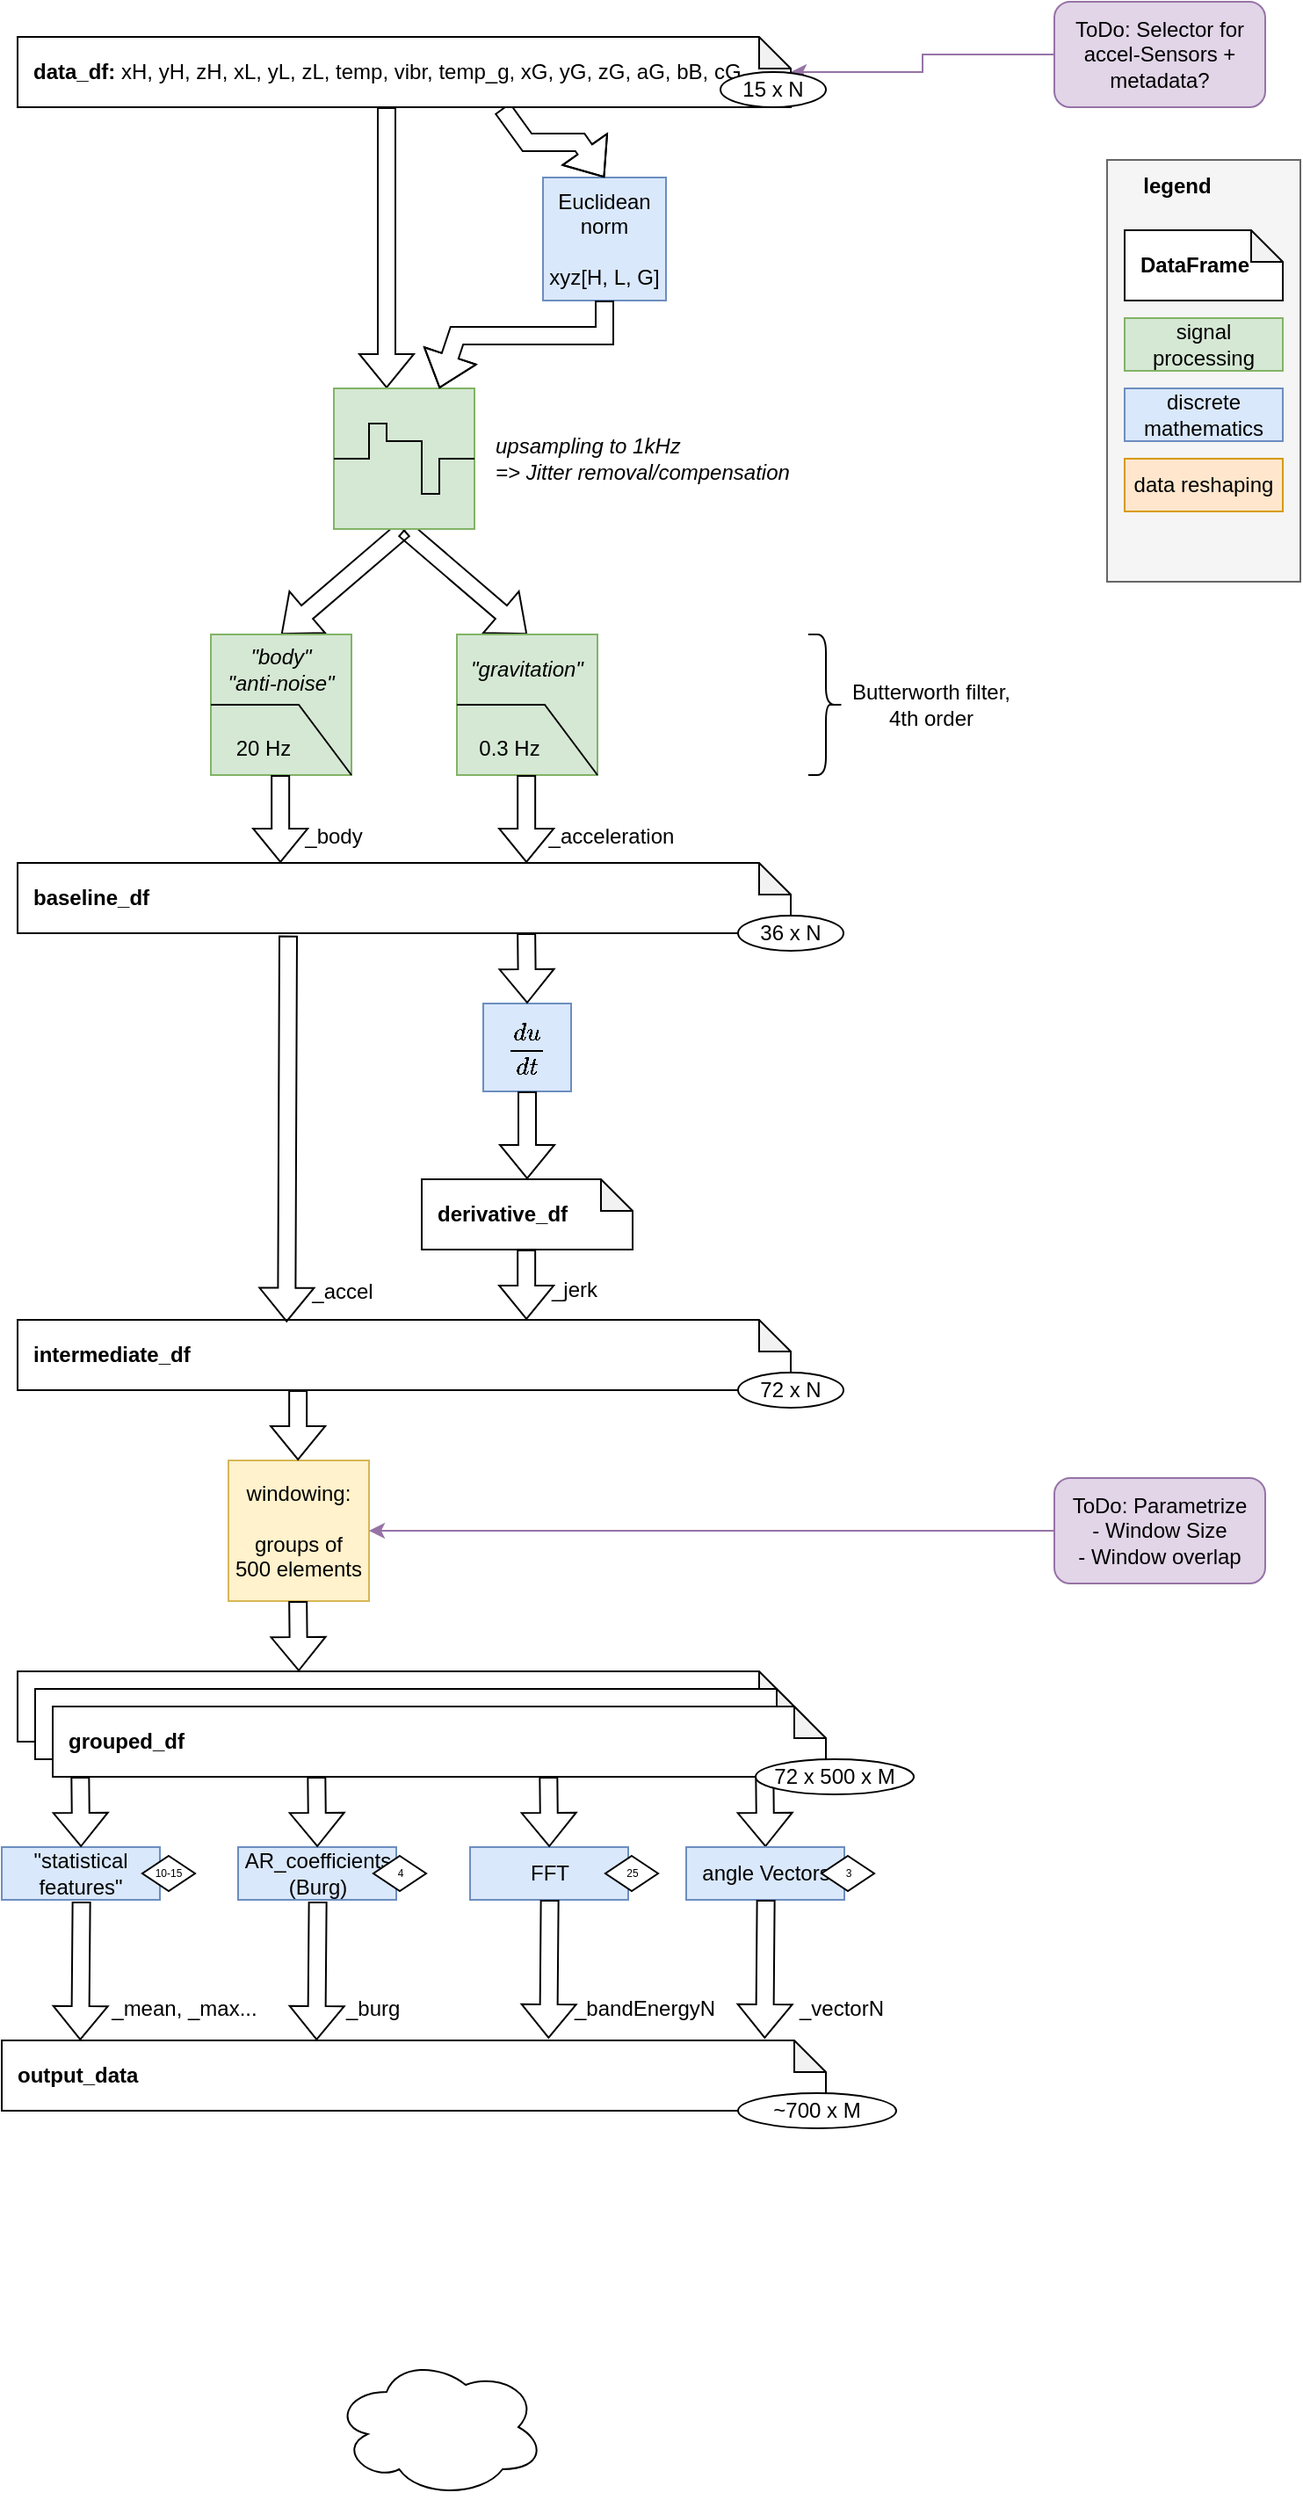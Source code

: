 <mxfile version="24.0.7" type="device">
  <diagram name="Seite-1" id="sj4EXjGZOrWwDYAaoV_3">
    <mxGraphModel dx="989" dy="527" grid="1" gridSize="10" guides="1" tooltips="1" connect="1" arrows="1" fold="1" page="1" pageScale="1" pageWidth="827" pageHeight="1169" math="1" shadow="0">
      <root>
        <mxCell id="0" />
        <mxCell id="1" parent="0" />
        <mxCell id="54EDCSOPWLiwDXKKk0cn-89" value="" style="shape=flexArrow;endArrow=classic;html=1;rounded=0;" edge="1" parent="1">
          <mxGeometry width="50" height="50" relative="1" as="geometry">
            <mxPoint x="505.16" y="1030" as="sourcePoint" />
            <mxPoint x="505.58" y="1070" as="targetPoint" />
          </mxGeometry>
        </mxCell>
        <mxCell id="54EDCSOPWLiwDXKKk0cn-55" value="" style="rounded=0;whiteSpace=wrap;html=1;fillColor=#f5f5f5;fontColor=#333333;strokeColor=#666666;" vertex="1" parent="1">
          <mxGeometry x="700" y="110" width="110" height="240" as="geometry" />
        </mxCell>
        <mxCell id="54EDCSOPWLiwDXKKk0cn-10" value="" style="shape=flexArrow;endArrow=classic;html=1;rounded=0;exitX=0.5;exitY=1;exitDx=0;exitDy=0;entryX=0.5;entryY=0;entryDx=0;entryDy=0;" edge="1" parent="1" source="54EDCSOPWLiwDXKKk0cn-8" target="54EDCSOPWLiwDXKKk0cn-11">
          <mxGeometry width="50" height="50" relative="1" as="geometry">
            <mxPoint x="275" y="400" as="sourcePoint" />
            <mxPoint x="325" y="350" as="targetPoint" />
          </mxGeometry>
        </mxCell>
        <mxCell id="54EDCSOPWLiwDXKKk0cn-13" value="" style="shape=flexArrow;endArrow=classic;html=1;rounded=0;entryX=0.5;entryY=0;entryDx=0;entryDy=0;" edge="1" parent="1" target="54EDCSOPWLiwDXKKk0cn-12">
          <mxGeometry width="50" height="50" relative="1" as="geometry">
            <mxPoint x="300" y="320" as="sourcePoint" />
            <mxPoint x="440" y="430" as="targetPoint" />
          </mxGeometry>
        </mxCell>
        <mxCell id="54EDCSOPWLiwDXKKk0cn-6" style="edgeStyle=orthogonalEdgeStyle;rounded=0;orthogonalLoop=1;jettySize=auto;html=1;exitX=0;exitY=0.5;exitDx=0;exitDy=0;fillColor=#e1d5e7;strokeColor=#9673a6;" edge="1" parent="1" source="54EDCSOPWLiwDXKKk0cn-5" target="54EDCSOPWLiwDXKKk0cn-2">
          <mxGeometry relative="1" as="geometry" />
        </mxCell>
        <mxCell id="54EDCSOPWLiwDXKKk0cn-5" value="ToDo: Selector for accel-Sensors + metadata?" style="rounded=1;whiteSpace=wrap;html=1;fillColor=#e1d5e7;strokeColor=#9673a6;" vertex="1" parent="1">
          <mxGeometry x="670" y="20" width="120" height="60" as="geometry" />
        </mxCell>
        <mxCell id="54EDCSOPWLiwDXKKk0cn-7" value="" style="shape=flexArrow;endArrow=classic;html=1;rounded=0;exitX=0.5;exitY=1;exitDx=0;exitDy=0;exitPerimeter=0;entryX=0.5;entryY=0;entryDx=0;entryDy=0;" edge="1" parent="1">
          <mxGeometry width="50" height="50" relative="1" as="geometry">
            <mxPoint x="290" y="80" as="sourcePoint" />
            <mxPoint x="290" y="240.0" as="targetPoint" />
          </mxGeometry>
        </mxCell>
        <mxCell id="54EDCSOPWLiwDXKKk0cn-8" value="" style="whiteSpace=wrap;html=1;aspect=fixed;fillColor=#d5e8d4;strokeColor=#82b366;" vertex="1" parent="1">
          <mxGeometry x="260" y="240" width="80" height="80" as="geometry" />
        </mxCell>
        <mxCell id="54EDCSOPWLiwDXKKk0cn-9" value="&lt;div&gt;upsampling to 1kHz&lt;/div&gt;&lt;div&gt;=&amp;gt; Jitter removal/compensation&lt;/div&gt;" style="text;html=1;align=left;verticalAlign=middle;whiteSpace=wrap;rounded=0;fontStyle=2" vertex="1" parent="1">
          <mxGeometry x="350" y="265" width="200" height="30" as="geometry" />
        </mxCell>
        <mxCell id="54EDCSOPWLiwDXKKk0cn-11" value="" style="whiteSpace=wrap;html=1;aspect=fixed;fillColor=#d5e8d4;strokeColor=#82b366;" vertex="1" parent="1">
          <mxGeometry x="190" y="380" width="80" height="80" as="geometry" />
        </mxCell>
        <mxCell id="54EDCSOPWLiwDXKKk0cn-12" value="" style="whiteSpace=wrap;html=1;aspect=fixed;fillColor=#d5e8d4;strokeColor=#82b366;" vertex="1" parent="1">
          <mxGeometry x="330" y="380" width="80" height="80" as="geometry" />
        </mxCell>
        <mxCell id="54EDCSOPWLiwDXKKk0cn-15" value="" style="endArrow=none;html=1;rounded=0;exitX=0;exitY=0.5;exitDx=0;exitDy=0;" edge="1" parent="1" source="54EDCSOPWLiwDXKKk0cn-11">
          <mxGeometry width="50" height="50" relative="1" as="geometry">
            <mxPoint x="220" y="510" as="sourcePoint" />
            <mxPoint x="270" y="460" as="targetPoint" />
            <Array as="points">
              <mxPoint x="240" y="420" />
            </Array>
          </mxGeometry>
        </mxCell>
        <mxCell id="54EDCSOPWLiwDXKKk0cn-16" value="" style="endArrow=none;html=1;rounded=0;exitX=0;exitY=0.5;exitDx=0;exitDy=0;" edge="1" parent="1">
          <mxGeometry width="50" height="50" relative="1" as="geometry">
            <mxPoint x="330" y="420" as="sourcePoint" />
            <mxPoint x="410" y="460" as="targetPoint" />
            <Array as="points">
              <mxPoint x="380" y="420" />
            </Array>
          </mxGeometry>
        </mxCell>
        <mxCell id="54EDCSOPWLiwDXKKk0cn-17" value="20 Hz" style="text;html=1;align=center;verticalAlign=middle;whiteSpace=wrap;rounded=0;" vertex="1" parent="1">
          <mxGeometry x="190" y="430" width="60" height="30" as="geometry" />
        </mxCell>
        <mxCell id="54EDCSOPWLiwDXKKk0cn-18" value="0.3 Hz" style="text;html=1;align=center;verticalAlign=middle;whiteSpace=wrap;rounded=0;" vertex="1" parent="1">
          <mxGeometry x="330" y="430" width="60" height="30" as="geometry" />
        </mxCell>
        <mxCell id="54EDCSOPWLiwDXKKk0cn-19" value="&lt;div&gt;&quot;body&quot;&lt;br&gt;&lt;/div&gt;&lt;div&gt;&quot;anti-noise&quot;&lt;/div&gt;" style="text;html=1;align=center;verticalAlign=middle;whiteSpace=wrap;rounded=0;fontStyle=2" vertex="1" parent="1">
          <mxGeometry x="190" y="380" width="80" height="40" as="geometry" />
        </mxCell>
        <mxCell id="54EDCSOPWLiwDXKKk0cn-20" value="&quot;gravitation&quot;" style="text;html=1;align=center;verticalAlign=middle;whiteSpace=wrap;rounded=0;fontStyle=2" vertex="1" parent="1">
          <mxGeometry x="330" y="380" width="80" height="40" as="geometry" />
        </mxCell>
        <mxCell id="54EDCSOPWLiwDXKKk0cn-21" value="" style="endArrow=none;html=1;rounded=0;exitX=1;exitY=0.5;exitDx=0;exitDy=0;" edge="1" parent="1" source="54EDCSOPWLiwDXKKk0cn-8">
          <mxGeometry width="50" height="50" relative="1" as="geometry">
            <mxPoint x="210" y="330" as="sourcePoint" />
            <mxPoint x="260" y="280" as="targetPoint" />
            <Array as="points">
              <mxPoint x="330" y="280" />
              <mxPoint x="320" y="280" />
              <mxPoint x="320" y="300" />
              <mxPoint x="310" y="300" />
              <mxPoint x="310" y="270" />
              <mxPoint x="290" y="270" />
              <mxPoint x="290" y="260" />
              <mxPoint x="280" y="260" />
              <mxPoint x="280" y="280" />
            </Array>
          </mxGeometry>
        </mxCell>
        <mxCell id="54EDCSOPWLiwDXKKk0cn-22" value="" style="shape=flexArrow;endArrow=classic;html=1;rounded=0;" edge="1" parent="1">
          <mxGeometry width="50" height="50" relative="1" as="geometry">
            <mxPoint x="229.58" y="460" as="sourcePoint" />
            <mxPoint x="229.58" y="510" as="targetPoint" />
          </mxGeometry>
        </mxCell>
        <mxCell id="54EDCSOPWLiwDXKKk0cn-23" value="" style="shape=flexArrow;endArrow=classic;html=1;rounded=0;" edge="1" parent="1">
          <mxGeometry width="50" height="50" relative="1" as="geometry">
            <mxPoint x="369.58" y="460" as="sourcePoint" />
            <mxPoint x="369.58" y="510" as="targetPoint" />
          </mxGeometry>
        </mxCell>
        <mxCell id="54EDCSOPWLiwDXKKk0cn-24" value="&lt;div&gt;baseline_df&lt;br&gt;&lt;/div&gt;" style="shape=note;whiteSpace=wrap;html=1;backgroundOutline=1;darkOpacity=0.05;size=18;fontStyle=1;align=left;spacingLeft=7;" vertex="1" parent="1">
          <mxGeometry x="80" y="510" width="440" height="40" as="geometry" />
        </mxCell>
        <mxCell id="54EDCSOPWLiwDXKKk0cn-28" value="&lt;div&gt;Euclidean norm&lt;/div&gt;&lt;div&gt;&lt;br&gt;&lt;/div&gt;&lt;div&gt;xyz[H, L, G]&lt;br&gt;&lt;/div&gt;" style="whiteSpace=wrap;html=1;aspect=fixed;fillColor=#dae8fc;strokeColor=#6c8ebf;" vertex="1" parent="1">
          <mxGeometry x="379" y="120" width="70" height="70" as="geometry" />
        </mxCell>
        <mxCell id="54EDCSOPWLiwDXKKk0cn-29" value="" style="shape=flexArrow;endArrow=classic;html=1;rounded=0;exitX=0.627;exitY=1.013;exitDx=0;exitDy=0;exitPerimeter=0;entryX=0.5;entryY=0;entryDx=0;entryDy=0;" edge="1" parent="1" source="54EDCSOPWLiwDXKKk0cn-2" target="54EDCSOPWLiwDXKKk0cn-28">
          <mxGeometry width="50" height="50" relative="1" as="geometry">
            <mxPoint x="500" y="230" as="sourcePoint" />
            <mxPoint x="550" y="180" as="targetPoint" />
            <Array as="points">
              <mxPoint x="370" y="100" />
              <mxPoint x="400" y="100" />
            </Array>
          </mxGeometry>
        </mxCell>
        <mxCell id="54EDCSOPWLiwDXKKk0cn-30" value="" style="shape=flexArrow;endArrow=classic;html=1;rounded=0;exitX=0.5;exitY=1;exitDx=0;exitDy=0;entryX=0.75;entryY=0;entryDx=0;entryDy=0;" edge="1" parent="1" source="54EDCSOPWLiwDXKKk0cn-28" target="54EDCSOPWLiwDXKKk0cn-8">
          <mxGeometry width="50" height="50" relative="1" as="geometry">
            <mxPoint x="450" y="240" as="sourcePoint" />
            <mxPoint x="300" y="240" as="targetPoint" />
            <Array as="points">
              <mxPoint x="414" y="210" />
              <mxPoint x="330" y="210" />
            </Array>
          </mxGeometry>
        </mxCell>
        <mxCell id="54EDCSOPWLiwDXKKk0cn-2" value="&lt;div style=&quot;padding-left: 7px;&quot; align=&quot;left&quot;&gt;&lt;b&gt;data_df:&lt;/b&gt; xH, yH, zH, xL, yL, zL, temp, vibr, temp_g, xG, yG, zG, aG, bB, cG&lt;/div&gt;" style="shape=note;whiteSpace=wrap;html=1;backgroundOutline=1;darkOpacity=0.05;size=18;align=left;" vertex="1" parent="1">
          <mxGeometry x="80" y="40" width="440" height="40" as="geometry" />
        </mxCell>
        <mxCell id="54EDCSOPWLiwDXKKk0cn-3" value="15 x N" style="ellipse;whiteSpace=wrap;html=1;" vertex="1" parent="1">
          <mxGeometry x="480" y="60" width="60" height="20" as="geometry" />
        </mxCell>
        <mxCell id="54EDCSOPWLiwDXKKk0cn-31" value="36 x N" style="ellipse;whiteSpace=wrap;html=1;" vertex="1" parent="1">
          <mxGeometry x="490" y="540" width="60" height="20" as="geometry" />
        </mxCell>
        <mxCell id="54EDCSOPWLiwDXKKk0cn-32" value="intermediate_df" style="shape=note;whiteSpace=wrap;html=1;backgroundOutline=1;darkOpacity=0.05;size=18;fontStyle=1;align=left;spacingLeft=7;" vertex="1" parent="1">
          <mxGeometry x="80" y="770" width="440" height="40" as="geometry" />
        </mxCell>
        <mxCell id="54EDCSOPWLiwDXKKk0cn-33" value="72 x N" style="ellipse;whiteSpace=wrap;html=1;" vertex="1" parent="1">
          <mxGeometry x="490" y="800" width="60" height="20" as="geometry" />
        </mxCell>
        <mxCell id="54EDCSOPWLiwDXKKk0cn-35" value="$$\frac{du}{dt}$$" style="whiteSpace=wrap;html=1;aspect=fixed;fillColor=#dae8fc;strokeColor=#6c8ebf;" vertex="1" parent="1">
          <mxGeometry x="345" y="590" width="50" height="50" as="geometry" />
        </mxCell>
        <mxCell id="54EDCSOPWLiwDXKKk0cn-42" value="" style="shape=flexArrow;endArrow=classic;html=1;rounded=0;exitX=0.35;exitY=1.033;exitDx=0;exitDy=0;exitPerimeter=0;entryX=0.348;entryY=0.033;entryDx=0;entryDy=0;entryPerimeter=0;" edge="1" parent="1" source="54EDCSOPWLiwDXKKk0cn-24" target="54EDCSOPWLiwDXKKk0cn-32">
          <mxGeometry width="50" height="50" relative="1" as="geometry">
            <mxPoint x="233.58" y="680" as="sourcePoint" />
            <mxPoint x="233.58" y="730" as="targetPoint" />
          </mxGeometry>
        </mxCell>
        <mxCell id="54EDCSOPWLiwDXKKk0cn-44" value="" style="shape=flexArrow;endArrow=classic;html=1;rounded=0;" edge="1" parent="1">
          <mxGeometry width="50" height="50" relative="1" as="geometry">
            <mxPoint x="369.58" y="550" as="sourcePoint" />
            <mxPoint x="370" y="590" as="targetPoint" />
          </mxGeometry>
        </mxCell>
        <mxCell id="54EDCSOPWLiwDXKKk0cn-46" value="" style="shape=flexArrow;endArrow=classic;html=1;rounded=0;" edge="1" parent="1" target="54EDCSOPWLiwDXKKk0cn-45">
          <mxGeometry width="50" height="50" relative="1" as="geometry">
            <mxPoint x="373.58" y="720" as="sourcePoint" />
            <mxPoint x="373.58" y="770" as="targetPoint" />
          </mxGeometry>
        </mxCell>
        <mxCell id="54EDCSOPWLiwDXKKk0cn-45" value="derivative_df" style="shape=note;whiteSpace=wrap;html=1;backgroundOutline=1;darkOpacity=0.05;size=18;fontStyle=1;align=left;spacingLeft=7;" vertex="1" parent="1">
          <mxGeometry x="310" y="690" width="120" height="40" as="geometry" />
        </mxCell>
        <mxCell id="54EDCSOPWLiwDXKKk0cn-47" value="" style="shape=flexArrow;endArrow=classic;html=1;rounded=0;exitX=0.5;exitY=1;exitDx=0;exitDy=0;" edge="1" parent="1" source="54EDCSOPWLiwDXKKk0cn-35" target="54EDCSOPWLiwDXKKk0cn-45">
          <mxGeometry width="50" height="50" relative="1" as="geometry">
            <mxPoint x="450" y="670" as="sourcePoint" />
            <mxPoint x="500" y="620" as="targetPoint" />
          </mxGeometry>
        </mxCell>
        <mxCell id="54EDCSOPWLiwDXKKk0cn-48" value="" style="shape=flexArrow;endArrow=classic;html=1;rounded=0;" edge="1" parent="1">
          <mxGeometry width="50" height="50" relative="1" as="geometry">
            <mxPoint x="369.58" y="730" as="sourcePoint" />
            <mxPoint x="369.58" y="770" as="targetPoint" />
          </mxGeometry>
        </mxCell>
        <mxCell id="54EDCSOPWLiwDXKKk0cn-50" value="signal processing" style="rounded=0;whiteSpace=wrap;html=1;fillColor=#d5e8d4;strokeColor=#82b366;" vertex="1" parent="1">
          <mxGeometry x="710" y="200" width="90" height="30" as="geometry" />
        </mxCell>
        <mxCell id="54EDCSOPWLiwDXKKk0cn-51" value="discrete mathematics" style="rounded=0;whiteSpace=wrap;html=1;fillColor=#dae8fc;strokeColor=#6c8ebf;" vertex="1" parent="1">
          <mxGeometry x="710" y="240" width="90" height="30" as="geometry" />
        </mxCell>
        <mxCell id="54EDCSOPWLiwDXKKk0cn-52" value="DataFrame" style="shape=note;whiteSpace=wrap;html=1;backgroundOutline=1;darkOpacity=0.05;size=18;fontStyle=1;align=left;spacingLeft=7;" vertex="1" parent="1">
          <mxGeometry x="710" y="150" width="90" height="40" as="geometry" />
        </mxCell>
        <mxCell id="54EDCSOPWLiwDXKKk0cn-54" value="" style="shape=note;whiteSpace=wrap;html=1;backgroundOutline=1;darkOpacity=0.05;size=18;fontStyle=1;align=left;spacingLeft=7;" vertex="1" parent="1">
          <mxGeometry x="80" y="970" width="440" height="40" as="geometry" />
        </mxCell>
        <mxCell id="54EDCSOPWLiwDXKKk0cn-56" value="legend" style="text;html=1;align=center;verticalAlign=middle;whiteSpace=wrap;rounded=0;fontStyle=1" vertex="1" parent="1">
          <mxGeometry x="710" y="110" width="60" height="30" as="geometry" />
        </mxCell>
        <mxCell id="54EDCSOPWLiwDXKKk0cn-58" value="&lt;div&gt;windowing:&lt;/div&gt;&lt;div&gt;&lt;br&gt;&lt;/div&gt;&lt;div&gt;groups of&lt;/div&gt;&lt;div&gt;500 elements&lt;/div&gt;" style="whiteSpace=wrap;html=1;aspect=fixed;fillColor=#fff2cc;strokeColor=#d6b656;" vertex="1" parent="1">
          <mxGeometry x="200" y="850" width="80" height="80" as="geometry" />
        </mxCell>
        <mxCell id="54EDCSOPWLiwDXKKk0cn-59" value="data reshaping" style="rounded=0;whiteSpace=wrap;html=1;fillColor=#ffe6cc;strokeColor=#d79b00;" vertex="1" parent="1">
          <mxGeometry x="710" y="280" width="90" height="30" as="geometry" />
        </mxCell>
        <mxCell id="54EDCSOPWLiwDXKKk0cn-60" value="" style="shape=flexArrow;endArrow=classic;html=1;rounded=0;" edge="1" parent="1">
          <mxGeometry width="50" height="50" relative="1" as="geometry">
            <mxPoint x="239.58" y="810" as="sourcePoint" />
            <mxPoint x="239.58" y="850" as="targetPoint" />
          </mxGeometry>
        </mxCell>
        <mxCell id="54EDCSOPWLiwDXKKk0cn-61" value="" style="shape=note;whiteSpace=wrap;html=1;backgroundOutline=1;darkOpacity=0.05;size=18;fontStyle=0;align=left;spacingLeft=7;" vertex="1" parent="1">
          <mxGeometry x="90" y="980" width="440" height="40" as="geometry" />
        </mxCell>
        <mxCell id="54EDCSOPWLiwDXKKk0cn-62" value="grouped_df" style="shape=note;whiteSpace=wrap;html=1;backgroundOutline=1;darkOpacity=0.05;size=18;fontStyle=1;align=left;spacingLeft=7;" vertex="1" parent="1">
          <mxGeometry x="100" y="990" width="440" height="40" as="geometry" />
        </mxCell>
        <mxCell id="54EDCSOPWLiwDXKKk0cn-63" value="72 x 500 x M" style="ellipse;whiteSpace=wrap;html=1;" vertex="1" parent="1">
          <mxGeometry x="500" y="1020" width="90" height="20" as="geometry" />
        </mxCell>
        <mxCell id="54EDCSOPWLiwDXKKk0cn-64" value="" style="shape=flexArrow;endArrow=classic;html=1;rounded=0;" edge="1" parent="1">
          <mxGeometry width="50" height="50" relative="1" as="geometry">
            <mxPoint x="239.58" y="930" as="sourcePoint" />
            <mxPoint x="240" y="970" as="targetPoint" />
          </mxGeometry>
        </mxCell>
        <mxCell id="54EDCSOPWLiwDXKKk0cn-66" style="edgeStyle=orthogonalEdgeStyle;rounded=0;orthogonalLoop=1;jettySize=auto;html=1;exitX=0;exitY=0.5;exitDx=0;exitDy=0;fillColor=#e1d5e7;strokeColor=#9673a6;" edge="1" parent="1" source="54EDCSOPWLiwDXKKk0cn-65" target="54EDCSOPWLiwDXKKk0cn-58">
          <mxGeometry relative="1" as="geometry" />
        </mxCell>
        <mxCell id="54EDCSOPWLiwDXKKk0cn-65" value="&lt;div&gt;ToDo: Parametrize&lt;/div&gt;&lt;div&gt;- Window Size&lt;/div&gt;&lt;div&gt;- Window overlap&lt;br&gt;&lt;/div&gt;" style="rounded=1;whiteSpace=wrap;html=1;fillColor=#e1d5e7;strokeColor=#9673a6;" vertex="1" parent="1">
          <mxGeometry x="670" y="860" width="120" height="60" as="geometry" />
        </mxCell>
        <mxCell id="54EDCSOPWLiwDXKKk0cn-67" value="" style="shape=curlyBracket;whiteSpace=wrap;html=1;rounded=1;flipH=1;labelPosition=right;verticalLabelPosition=middle;align=left;verticalAlign=middle;" vertex="1" parent="1">
          <mxGeometry x="530" y="380" width="20" height="80" as="geometry" />
        </mxCell>
        <mxCell id="54EDCSOPWLiwDXKKk0cn-68" value="Butterworth filter, 4th order" style="text;html=1;align=center;verticalAlign=middle;whiteSpace=wrap;rounded=0;" vertex="1" parent="1">
          <mxGeometry x="550" y="405" width="100" height="30" as="geometry" />
        </mxCell>
        <mxCell id="54EDCSOPWLiwDXKKk0cn-69" value="_body" style="text;html=1;align=center;verticalAlign=middle;whiteSpace=wrap;rounded=0;" vertex="1" parent="1">
          <mxGeometry x="230" y="480" width="60" height="30" as="geometry" />
        </mxCell>
        <mxCell id="54EDCSOPWLiwDXKKk0cn-70" value="_acceleration" style="text;html=1;align=center;verticalAlign=middle;whiteSpace=wrap;rounded=0;" vertex="1" parent="1">
          <mxGeometry x="373" y="480" width="90" height="30" as="geometry" />
        </mxCell>
        <mxCell id="54EDCSOPWLiwDXKKk0cn-71" value="_accel" style="text;html=1;align=center;verticalAlign=middle;whiteSpace=wrap;rounded=0;" vertex="1" parent="1">
          <mxGeometry x="235" y="739" width="60" height="30" as="geometry" />
        </mxCell>
        <mxCell id="54EDCSOPWLiwDXKKk0cn-72" value="_jerk" style="text;html=1;align=center;verticalAlign=middle;whiteSpace=wrap;rounded=0;" vertex="1" parent="1">
          <mxGeometry x="367" y="738" width="60" height="30" as="geometry" />
        </mxCell>
        <mxCell id="54EDCSOPWLiwDXKKk0cn-74" value="&quot;statistical features&quot;" style="rounded=0;whiteSpace=wrap;html=1;fillColor=#dae8fc;strokeColor=#6c8ebf;" vertex="1" parent="1">
          <mxGeometry x="71" y="1070" width="90" height="30" as="geometry" />
        </mxCell>
        <mxCell id="54EDCSOPWLiwDXKKk0cn-75" value="" style="shape=flexArrow;endArrow=classic;html=1;rounded=0;" edge="1" parent="1">
          <mxGeometry width="50" height="50" relative="1" as="geometry">
            <mxPoint x="115.66" y="1030" as="sourcePoint" />
            <mxPoint x="116.08" y="1070" as="targetPoint" />
          </mxGeometry>
        </mxCell>
        <mxCell id="54EDCSOPWLiwDXKKk0cn-77" value="&lt;div&gt;AR_coefficients&lt;/div&gt;&lt;div&gt;(Burg)&lt;br&gt;&lt;/div&gt;" style="rounded=0;whiteSpace=wrap;html=1;fillColor=#dae8fc;strokeColor=#6c8ebf;" vertex="1" parent="1">
          <mxGeometry x="205.5" y="1070" width="90" height="30" as="geometry" />
        </mxCell>
        <mxCell id="54EDCSOPWLiwDXKKk0cn-78" value="" style="shape=flexArrow;endArrow=classic;html=1;rounded=0;" edge="1" parent="1">
          <mxGeometry width="50" height="50" relative="1" as="geometry">
            <mxPoint x="250.16" y="1030" as="sourcePoint" />
            <mxPoint x="250.58" y="1070" as="targetPoint" />
          </mxGeometry>
        </mxCell>
        <mxCell id="54EDCSOPWLiwDXKKk0cn-80" value="10-15" style="rhombus;whiteSpace=wrap;html=1;fontSize=6;" vertex="1" parent="1">
          <mxGeometry x="151" y="1075" width="30" height="20" as="geometry" />
        </mxCell>
        <mxCell id="54EDCSOPWLiwDXKKk0cn-81" value="4" style="rhombus;whiteSpace=wrap;html=1;fontSize=6;" vertex="1" parent="1">
          <mxGeometry x="282.5" y="1075" width="30" height="20" as="geometry" />
        </mxCell>
        <mxCell id="54EDCSOPWLiwDXKKk0cn-83" value="FFT" style="rounded=0;whiteSpace=wrap;html=1;fillColor=#dae8fc;strokeColor=#6c8ebf;" vertex="1" parent="1">
          <mxGeometry x="337.5" y="1070" width="90" height="30" as="geometry" />
        </mxCell>
        <mxCell id="54EDCSOPWLiwDXKKk0cn-84" value="" style="shape=flexArrow;endArrow=classic;html=1;rounded=0;" edge="1" parent="1">
          <mxGeometry width="50" height="50" relative="1" as="geometry">
            <mxPoint x="382.16" y="1030" as="sourcePoint" />
            <mxPoint x="382.58" y="1070" as="targetPoint" />
          </mxGeometry>
        </mxCell>
        <mxCell id="54EDCSOPWLiwDXKKk0cn-86" value="25" style="rhombus;whiteSpace=wrap;html=1;fontSize=6;" vertex="1" parent="1">
          <mxGeometry x="414.5" y="1075" width="30" height="20" as="geometry" />
        </mxCell>
        <mxCell id="54EDCSOPWLiwDXKKk0cn-88" value="angle Vectors" style="rounded=0;whiteSpace=wrap;html=1;fillColor=#dae8fc;strokeColor=#6c8ebf;" vertex="1" parent="1">
          <mxGeometry x="460.5" y="1070" width="90" height="30" as="geometry" />
        </mxCell>
        <mxCell id="54EDCSOPWLiwDXKKk0cn-91" value="3" style="rhombus;whiteSpace=wrap;html=1;fontSize=6;" vertex="1" parent="1">
          <mxGeometry x="537.5" y="1075" width="30" height="20" as="geometry" />
        </mxCell>
        <mxCell id="54EDCSOPWLiwDXKKk0cn-92" value="output_data" style="shape=note;whiteSpace=wrap;html=1;backgroundOutline=1;darkOpacity=0.05;size=18;fontStyle=1;align=left;spacingLeft=7;" vertex="1" parent="1">
          <mxGeometry x="71" y="1180" width="469" height="40" as="geometry" />
        </mxCell>
        <mxCell id="54EDCSOPWLiwDXKKk0cn-94" value="" style="shape=flexArrow;endArrow=classic;html=1;rounded=0;entryX=0.1;entryY=-0.037;entryDx=0;entryDy=0;entryPerimeter=0;" edge="1" parent="1">
          <mxGeometry width="50" height="50" relative="1" as="geometry">
            <mxPoint x="250.82" y="1101" as="sourcePoint" />
            <mxPoint x="250.16" y="1180" as="targetPoint" />
          </mxGeometry>
        </mxCell>
        <mxCell id="54EDCSOPWLiwDXKKk0cn-95" value="" style="shape=flexArrow;endArrow=classic;html=1;rounded=0;entryX=0.1;entryY=-0.037;entryDx=0;entryDy=0;entryPerimeter=0;" edge="1" parent="1">
          <mxGeometry width="50" height="50" relative="1" as="geometry">
            <mxPoint x="382.82" y="1100" as="sourcePoint" />
            <mxPoint x="382.16" y="1179" as="targetPoint" />
          </mxGeometry>
        </mxCell>
        <mxCell id="54EDCSOPWLiwDXKKk0cn-96" value="" style="shape=flexArrow;endArrow=classic;html=1;rounded=0;entryX=0.1;entryY=-0.037;entryDx=0;entryDy=0;entryPerimeter=0;" edge="1" parent="1">
          <mxGeometry width="50" height="50" relative="1" as="geometry">
            <mxPoint x="505.82" y="1100" as="sourcePoint" />
            <mxPoint x="505.16" y="1179" as="targetPoint" />
          </mxGeometry>
        </mxCell>
        <mxCell id="54EDCSOPWLiwDXKKk0cn-97" value="_mean, _max..." style="text;html=1;align=center;verticalAlign=middle;whiteSpace=wrap;rounded=0;" vertex="1" parent="1">
          <mxGeometry x="120" y="1147" width="110" height="30" as="geometry" />
        </mxCell>
        <mxCell id="54EDCSOPWLiwDXKKk0cn-98" value="&lt;div align=&quot;left&quot;&gt;_burg&lt;/div&gt;" style="text;html=1;align=left;verticalAlign=middle;whiteSpace=wrap;rounded=0;" vertex="1" parent="1">
          <mxGeometry x="265" y="1147" width="45" height="30" as="geometry" />
        </mxCell>
        <mxCell id="54EDCSOPWLiwDXKKk0cn-99" value="_bandEnergyN" style="text;html=1;align=left;verticalAlign=middle;whiteSpace=wrap;rounded=0;" vertex="1" parent="1">
          <mxGeometry x="395" y="1147" width="45" height="30" as="geometry" />
        </mxCell>
        <mxCell id="54EDCSOPWLiwDXKKk0cn-100" value="_vectorN" style="text;html=1;align=left;verticalAlign=middle;whiteSpace=wrap;rounded=0;" vertex="1" parent="1">
          <mxGeometry x="522.5" y="1147" width="45" height="30" as="geometry" />
        </mxCell>
        <mxCell id="54EDCSOPWLiwDXKKk0cn-101" value="" style="shape=flexArrow;endArrow=classic;html=1;rounded=0;entryX=0.1;entryY=-0.037;entryDx=0;entryDy=0;entryPerimeter=0;" edge="1" parent="1">
          <mxGeometry width="50" height="50" relative="1" as="geometry">
            <mxPoint x="116.32" y="1101" as="sourcePoint" />
            <mxPoint x="115.66" y="1180" as="targetPoint" />
          </mxGeometry>
        </mxCell>
        <mxCell id="54EDCSOPWLiwDXKKk0cn-102" value="~700 x M" style="ellipse;whiteSpace=wrap;html=1;" vertex="1" parent="1">
          <mxGeometry x="490" y="1210" width="90" height="20" as="geometry" />
        </mxCell>
        <mxCell id="54EDCSOPWLiwDXKKk0cn-104" value="" style="ellipse;shape=cloud;whiteSpace=wrap;html=1;" vertex="1" parent="1">
          <mxGeometry x="260" y="1360" width="120" height="80" as="geometry" />
        </mxCell>
      </root>
    </mxGraphModel>
  </diagram>
</mxfile>
